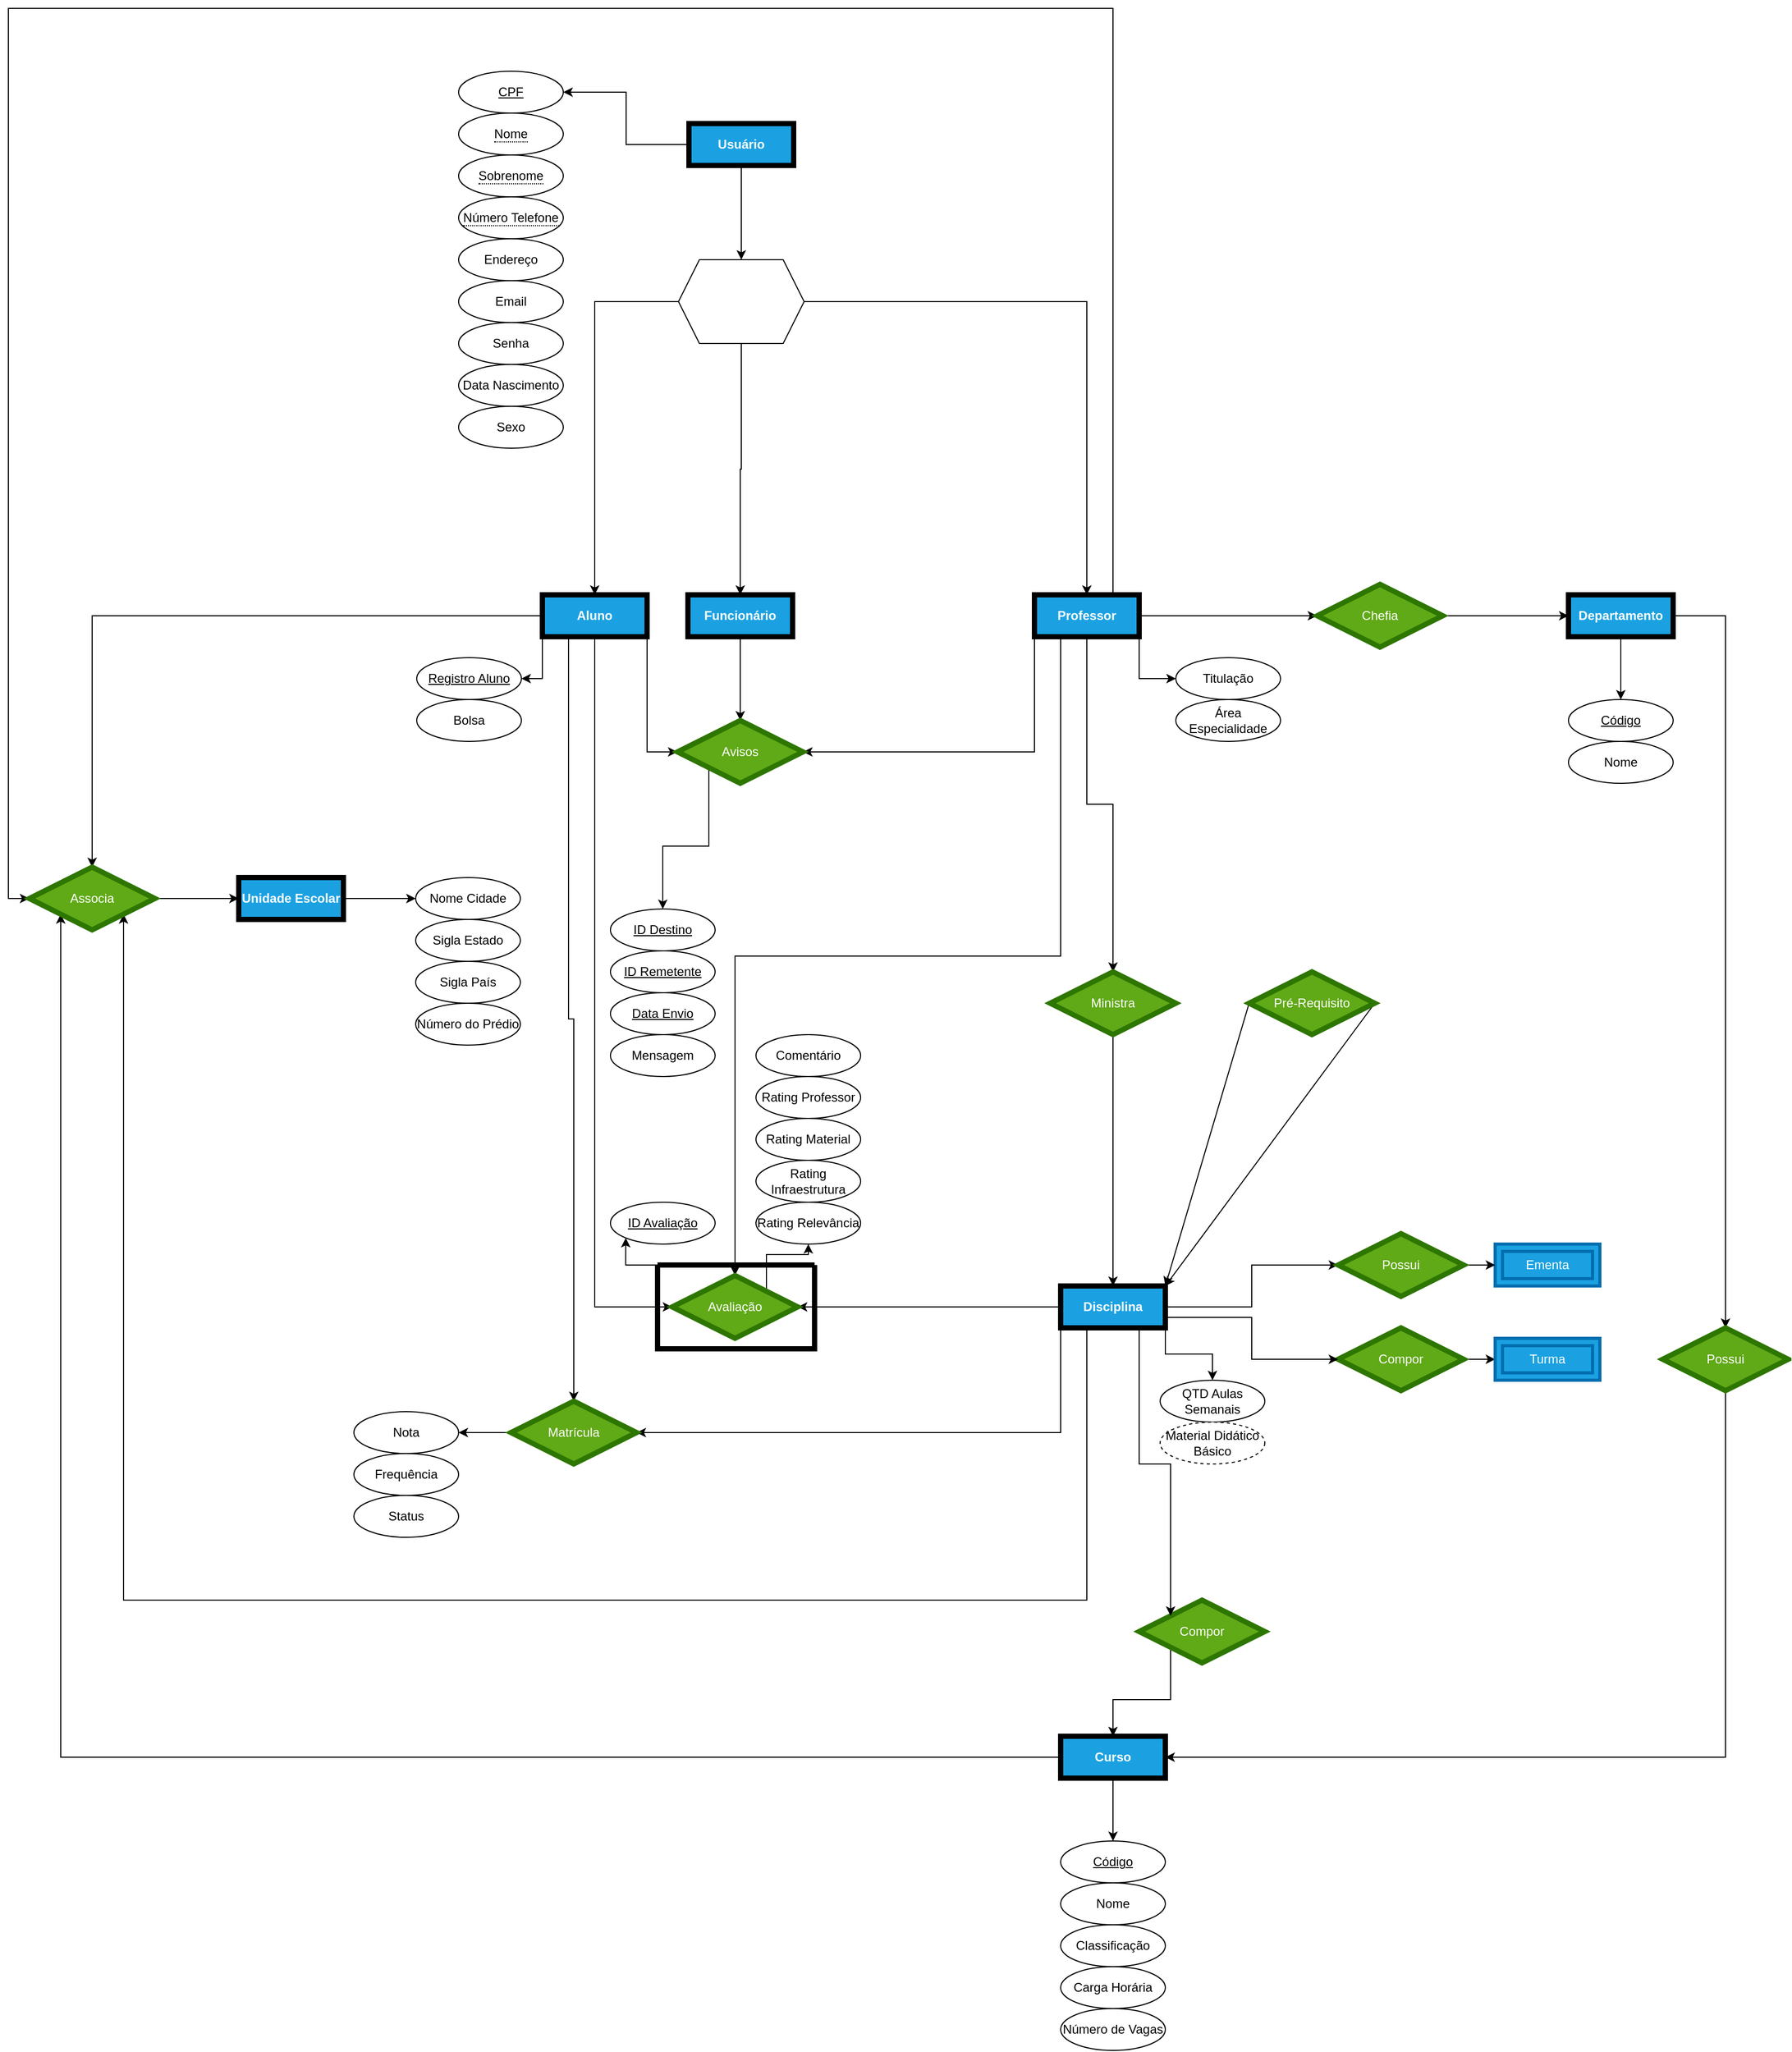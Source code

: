 <mxfile version="27.1.4">
  <diagram name="Page-1" id="xl2yND0-FTTvJk6ga8id">
    <mxGraphModel grid="1" page="1" gridSize="10" guides="1" tooltips="1" connect="1" arrows="1" fold="1" pageScale="1" pageWidth="850" pageHeight="1100" math="0" shadow="0">
      <root>
        <mxCell id="0" />
        <mxCell id="1" parent="0" />
        <mxCell id="1sCQcPRuHCUJQ01VkUmD-18" style="edgeStyle=orthogonalEdgeStyle;rounded=0;orthogonalLoop=1;jettySize=auto;html=1;exitX=0.5;exitY=1;exitDx=0;exitDy=0;entryX=0.5;entryY=0;entryDx=0;entryDy=0;" edge="1" parent="1" source="huLHMLjECL3ZLrGT6dhq-1" target="1sCQcPRuHCUJQ01VkUmD-17">
          <mxGeometry relative="1" as="geometry">
            <mxPoint x="480" y="150" as="sourcePoint" />
          </mxGeometry>
        </mxCell>
        <mxCell id="1sCQcPRuHCUJQ01VkUmD-19" style="edgeStyle=orthogonalEdgeStyle;rounded=0;orthogonalLoop=1;jettySize=auto;html=1;exitX=0;exitY=0.5;exitDx=0;exitDy=0;entryX=0.5;entryY=0;entryDx=0;entryDy=0;" edge="1" parent="1" source="1sCQcPRuHCUJQ01VkUmD-17" target="huLHMLjECL3ZLrGT6dhq-15">
          <mxGeometry relative="1" as="geometry">
            <mxPoint x="310" y="370" as="targetPoint" />
          </mxGeometry>
        </mxCell>
        <mxCell id="1sCQcPRuHCUJQ01VkUmD-21" style="edgeStyle=orthogonalEdgeStyle;rounded=0;orthogonalLoop=1;jettySize=auto;html=1;exitX=0.5;exitY=1;exitDx=0;exitDy=0;entryX=0.5;entryY=0;entryDx=0;entryDy=0;" edge="1" parent="1" source="1sCQcPRuHCUJQ01VkUmD-17" target="huLHMLjECL3ZLrGT6dhq-16">
          <mxGeometry relative="1" as="geometry">
            <mxPoint x="480" y="340" as="targetPoint" />
          </mxGeometry>
        </mxCell>
        <mxCell id="1sCQcPRuHCUJQ01VkUmD-69" style="edgeStyle=orthogonalEdgeStyle;rounded=0;orthogonalLoop=1;jettySize=auto;html=1;exitX=1;exitY=0.5;exitDx=0;exitDy=0;entryX=0.5;entryY=0;entryDx=0;entryDy=0;" edge="1" parent="1" source="1sCQcPRuHCUJQ01VkUmD-17" target="huLHMLjECL3ZLrGT6dhq-17">
          <mxGeometry relative="1" as="geometry">
            <mxPoint x="650" y="340" as="targetPoint" />
          </mxGeometry>
        </mxCell>
        <mxCell id="1sCQcPRuHCUJQ01VkUmD-17" value="" style="shape=hexagon;perimeter=hexagonPerimeter2;whiteSpace=wrap;html=1;fixedSize=1;" vertex="1" parent="1">
          <mxGeometry x="420" y="190" width="120" height="80" as="geometry" />
        </mxCell>
        <mxCell id="1sCQcPRuHCUJQ01VkUmD-66" style="edgeStyle=orthogonalEdgeStyle;rounded=0;orthogonalLoop=1;jettySize=auto;html=1;exitX=1;exitY=0.5;exitDx=0;exitDy=0;entryX=0.5;entryY=0;entryDx=0;entryDy=0;" edge="1" parent="1" source="huLHMLjECL3ZLrGT6dhq-26" target="huLHMLjECL3ZLrGT6dhq-24">
          <mxGeometry relative="1" as="geometry">
            <mxPoint x="1400" y="550" as="sourcePoint" />
            <mxPoint x="1420" y="1100" as="targetPoint" />
          </mxGeometry>
        </mxCell>
        <mxCell id="1sCQcPRuHCUJQ01VkUmD-33" style="edgeStyle=orthogonalEdgeStyle;rounded=0;orthogonalLoop=1;jettySize=auto;html=1;exitX=1;exitY=0.5;exitDx=0;exitDy=0;entryX=0;entryY=0.5;entryDx=0;entryDy=0;" edge="1" parent="1" source="huLHMLjECL3ZLrGT6dhq-25" target="huLHMLjECL3ZLrGT6dhq-26">
          <mxGeometry relative="1" as="geometry">
            <mxPoint x="1140.0" y="580.0" as="sourcePoint" />
            <mxPoint x="1240" y="550" as="targetPoint" />
          </mxGeometry>
        </mxCell>
        <mxCell id="1sCQcPRuHCUJQ01VkUmD-32" style="edgeStyle=orthogonalEdgeStyle;rounded=0;orthogonalLoop=1;jettySize=auto;html=1;exitX=1;exitY=0.5;exitDx=0;exitDy=0;entryX=0;entryY=0.5;entryDx=0;entryDy=0;" edge="1" parent="1" source="huLHMLjECL3ZLrGT6dhq-17" target="huLHMLjECL3ZLrGT6dhq-25">
          <mxGeometry relative="1" as="geometry">
            <mxPoint x="920" y="570" as="sourcePoint" />
            <mxPoint x="1020" y="580.0" as="targetPoint" />
          </mxGeometry>
        </mxCell>
        <mxCell id="1sCQcPRuHCUJQ01VkUmD-41" style="edgeStyle=orthogonalEdgeStyle;rounded=0;orthogonalLoop=1;jettySize=auto;html=1;exitX=1;exitY=0.5;exitDx=0;exitDy=0;entryX=0;entryY=0.5;entryDx=0;entryDy=0;" edge="1" parent="1" source="huLHMLjECL3ZLrGT6dhq-32" target="huLHMLjECL3ZLrGT6dhq-20">
          <mxGeometry relative="1" as="geometry">
            <mxPoint x="915" y="1170.0" as="sourcePoint" />
            <mxPoint x="965.0" y="1190.0" as="targetPoint" />
          </mxGeometry>
        </mxCell>
        <mxCell id="1sCQcPRuHCUJQ01VkUmD-38" value="Ementa" style="shape=ext;margin=3;double=1;whiteSpace=wrap;html=1;align=center;strokeWidth=3;fillColor=#1ba1e2;fontColor=#ffffff;strokeColor=light-dark(#006EAF,#000000);" vertex="1" parent="1">
          <mxGeometry x="1200" y="1130" width="100" height="40" as="geometry" />
        </mxCell>
        <mxCell id="1sCQcPRuHCUJQ01VkUmD-40" style="edgeStyle=orthogonalEdgeStyle;rounded=0;orthogonalLoop=1;jettySize=auto;html=1;exitX=1;exitY=0.5;exitDx=0;exitDy=0;entryX=0;entryY=0.5;entryDx=0;entryDy=0;" edge="1" parent="1" source="huLHMLjECL3ZLrGT6dhq-20" target="1sCQcPRuHCUJQ01VkUmD-38">
          <mxGeometry relative="1" as="geometry">
            <mxPoint x="1170" y="1150" as="sourcePoint" />
          </mxGeometry>
        </mxCell>
        <mxCell id="1sCQcPRuHCUJQ01VkUmD-44" style="edgeStyle=orthogonalEdgeStyle;rounded=0;orthogonalLoop=1;jettySize=auto;html=1;exitX=1;exitY=0.5;exitDx=0;exitDy=0;entryX=0;entryY=0.5;entryDx=0;entryDy=0;" edge="1" parent="1" source="huLHMLjECL3ZLrGT6dhq-23" target="huLHMLjECL3ZLrGT6dhq-28">
          <mxGeometry relative="1" as="geometry">
            <mxPoint x="1170" y="1240" as="sourcePoint" />
            <mxPoint x="1200" y="1240" as="targetPoint" />
          </mxGeometry>
        </mxCell>
        <mxCell id="1sCQcPRuHCUJQ01VkUmD-48" style="edgeStyle=orthogonalEdgeStyle;rounded=0;orthogonalLoop=1;jettySize=auto;html=1;exitX=0;exitY=1;exitDx=0;exitDy=0;entryX=0.5;entryY=0;entryDx=0;entryDy=0;" edge="1" parent="1" source="huLHMLjECL3ZLrGT6dhq-31" target="huLHMLjECL3ZLrGT6dhq-30">
          <mxGeometry relative="1" as="geometry">
            <mxPoint x="835.0" y="1410.0" as="sourcePoint" />
            <mxPoint x="835" y="1500" as="targetPoint" />
          </mxGeometry>
        </mxCell>
        <mxCell id="1sCQcPRuHCUJQ01VkUmD-51" style="edgeStyle=orthogonalEdgeStyle;rounded=0;orthogonalLoop=1;jettySize=auto;html=1;exitX=0.5;exitY=1;exitDx=0;exitDy=0;entryX=0.5;entryY=0;entryDx=0;entryDy=0;" edge="1" parent="1" target="huLHMLjECL3ZLrGT6dhq-32" source="huLHMLjECL3ZLrGT6dhq-18">
          <mxGeometry relative="1" as="geometry">
            <mxPoint x="835" y="930" as="sourcePoint" />
            <mxPoint x="835" y="1030.0" as="targetPoint" />
          </mxGeometry>
        </mxCell>
        <mxCell id="1sCQcPRuHCUJQ01VkUmD-50" style="edgeStyle=orthogonalEdgeStyle;rounded=0;orthogonalLoop=1;jettySize=auto;html=1;exitX=0.5;exitY=1;exitDx=0;exitDy=0;entryX=0.5;entryY=0;entryDx=0;entryDy=0;" edge="1" parent="1" source="huLHMLjECL3ZLrGT6dhq-17" target="huLHMLjECL3ZLrGT6dhq-18">
          <mxGeometry relative="1" as="geometry">
            <mxPoint x="840" y="790" as="targetPoint" />
            <mxPoint x="840.0" y="560" as="sourcePoint" />
          </mxGeometry>
        </mxCell>
        <mxCell id="1sCQcPRuHCUJQ01VkUmD-53" style="rounded=0;orthogonalLoop=1;jettySize=auto;html=1;exitX=0;exitY=0.5;exitDx=0;exitDy=0;entryX=1;entryY=0;entryDx=0;entryDy=0;" edge="1" parent="1" source="huLHMLjECL3ZLrGT6dhq-19" target="huLHMLjECL3ZLrGT6dhq-32">
          <mxGeometry relative="1" as="geometry">
            <mxPoint x="965.0" y="900" as="sourcePoint" />
            <mxPoint x="915" y="1030.0" as="targetPoint" />
          </mxGeometry>
        </mxCell>
        <mxCell id="1sCQcPRuHCUJQ01VkUmD-54" style="rounded=0;orthogonalLoop=1;jettySize=auto;html=1;exitX=1;exitY=0.5;exitDx=0;exitDy=0;entryX=1;entryY=0;entryDx=0;entryDy=0;" edge="1" parent="1" source="huLHMLjECL3ZLrGT6dhq-19" target="huLHMLjECL3ZLrGT6dhq-32">
          <mxGeometry relative="1" as="geometry">
            <mxPoint x="1085" y="900" as="sourcePoint" />
            <mxPoint x="915" y="1030.0" as="targetPoint" />
          </mxGeometry>
        </mxCell>
        <mxCell id="1sCQcPRuHCUJQ01VkUmD-67" style="edgeStyle=orthogonalEdgeStyle;rounded=0;orthogonalLoop=1;jettySize=auto;html=1;exitX=0.5;exitY=1;exitDx=0;exitDy=0;entryX=1;entryY=0.5;entryDx=0;entryDy=0;" edge="1" parent="1" source="huLHMLjECL3ZLrGT6dhq-24" target="huLHMLjECL3ZLrGT6dhq-30">
          <mxGeometry relative="1" as="geometry">
            <mxPoint x="1415.0" y="1350" as="sourcePoint" />
            <mxPoint x="915" y="1530" as="targetPoint" />
          </mxGeometry>
        </mxCell>
        <mxCell id="huLHMLjECL3ZLrGT6dhq-56" style="edgeStyle=orthogonalEdgeStyle;rounded=0;orthogonalLoop=1;jettySize=auto;html=1;exitX=0;exitY=0.5;exitDx=0;exitDy=0;entryX=1;entryY=0.5;entryDx=0;entryDy=0;" edge="1" parent="1" source="huLHMLjECL3ZLrGT6dhq-1" target="huLHMLjECL3ZLrGT6dhq-39">
          <mxGeometry relative="1" as="geometry" />
        </mxCell>
        <mxCell id="huLHMLjECL3ZLrGT6dhq-1" value="Usuário" style="whiteSpace=wrap;html=1;align=center;fillColor=#1ba1e2;fontColor=#ffffff;strokeColor=light-dark(#000000,#000000);fontStyle=1;gradientColor=none;strokeWidth=5;" vertex="1" parent="1">
          <mxGeometry x="430" y="60" width="100" height="40" as="geometry" />
        </mxCell>
        <mxCell id="huLHMLjECL3ZLrGT6dhq-8" style="edgeStyle=orthogonalEdgeStyle;rounded=0;orthogonalLoop=1;jettySize=auto;html=1;exitX=1;exitY=1;exitDx=0;exitDy=0;entryX=0;entryY=0.5;entryDx=0;entryDy=0;" edge="1" parent="1" source="huLHMLjECL3ZLrGT6dhq-15" target="huLHMLjECL3ZLrGT6dhq-7">
          <mxGeometry relative="1" as="geometry">
            <mxPoint x="359" y="560" as="sourcePoint" />
          </mxGeometry>
        </mxCell>
        <mxCell id="huLHMLjECL3ZLrGT6dhq-10" style="edgeStyle=orthogonalEdgeStyle;rounded=0;orthogonalLoop=1;jettySize=auto;html=1;exitX=0.5;exitY=1;exitDx=0;exitDy=0;entryX=0.5;entryY=0;entryDx=0;entryDy=0;" edge="1" parent="1" source="huLHMLjECL3ZLrGT6dhq-16" target="huLHMLjECL3ZLrGT6dhq-7">
          <mxGeometry relative="1" as="geometry">
            <mxPoint x="479" y="560" as="sourcePoint" />
          </mxGeometry>
        </mxCell>
        <mxCell id="huLHMLjECL3ZLrGT6dhq-9" style="edgeStyle=orthogonalEdgeStyle;rounded=0;orthogonalLoop=1;jettySize=auto;html=1;exitX=0;exitY=1;exitDx=0;exitDy=0;entryX=1;entryY=0.5;entryDx=0;entryDy=0;" edge="1" parent="1" source="huLHMLjECL3ZLrGT6dhq-17" target="huLHMLjECL3ZLrGT6dhq-7">
          <mxGeometry relative="1" as="geometry">
            <mxPoint x="599.0" y="560" as="sourcePoint" />
          </mxGeometry>
        </mxCell>
        <mxCell id="huLHMLjECL3ZLrGT6dhq-82" style="edgeStyle=orthogonalEdgeStyle;rounded=0;orthogonalLoop=1;jettySize=auto;html=1;exitX=0;exitY=1;exitDx=0;exitDy=0;entryX=0.5;entryY=0;entryDx=0;entryDy=0;" edge="1" parent="1" source="huLHMLjECL3ZLrGT6dhq-7" target="huLHMLjECL3ZLrGT6dhq-79">
          <mxGeometry relative="1" as="geometry" />
        </mxCell>
        <mxCell id="huLHMLjECL3ZLrGT6dhq-7" value="Avisos" style="shape=rhombus;perimeter=rhombusPerimeter;whiteSpace=wrap;html=1;align=center;fillColor=#60a917;fontColor=#ffffff;strokeColor=light-dark(#2D7600,#000000);strokeWidth=5;" vertex="1" parent="1">
          <mxGeometry x="419" y="630" width="120" height="60" as="geometry" />
        </mxCell>
        <mxCell id="huLHMLjECL3ZLrGT6dhq-72" style="edgeStyle=orthogonalEdgeStyle;rounded=0;orthogonalLoop=1;jettySize=auto;html=1;exitX=1;exitY=0.5;exitDx=0;exitDy=0;entryX=0;entryY=0.5;entryDx=0;entryDy=0;" edge="1" parent="1" source="huLHMLjECL3ZLrGT6dhq-14" target="huLHMLjECL3ZLrGT6dhq-68">
          <mxGeometry relative="1" as="geometry" />
        </mxCell>
        <mxCell id="huLHMLjECL3ZLrGT6dhq-14" value="Unidade Escolar" style="whiteSpace=wrap;html=1;align=center;fillColor=#1ba1e2;fontColor=#ffffff;strokeColor=light-dark(#000000,#000000);fontStyle=1;gradientColor=none;strokeWidth=5;" vertex="1" parent="1">
          <mxGeometry y="780" width="100" height="40" as="geometry" />
        </mxCell>
        <mxCell id="huLHMLjECL3ZLrGT6dhq-36" style="edgeStyle=orthogonalEdgeStyle;rounded=0;orthogonalLoop=1;jettySize=auto;html=1;exitX=0.5;exitY=1;exitDx=0;exitDy=0;entryX=0;entryY=0.5;entryDx=0;entryDy=0;" edge="1" parent="1" source="huLHMLjECL3ZLrGT6dhq-15" target="huLHMLjECL3ZLrGT6dhq-33">
          <mxGeometry relative="1" as="geometry" />
        </mxCell>
        <mxCell id="huLHMLjECL3ZLrGT6dhq-58" style="edgeStyle=orthogonalEdgeStyle;rounded=0;orthogonalLoop=1;jettySize=auto;html=1;exitX=0;exitY=1;exitDx=0;exitDy=0;entryX=1;entryY=0.5;entryDx=0;entryDy=0;" edge="1" parent="1" source="huLHMLjECL3ZLrGT6dhq-15" target="huLHMLjECL3ZLrGT6dhq-50">
          <mxGeometry relative="1" as="geometry" />
        </mxCell>
        <mxCell id="huLHMLjECL3ZLrGT6dhq-114" style="edgeStyle=orthogonalEdgeStyle;rounded=0;orthogonalLoop=1;jettySize=auto;html=1;exitX=0.25;exitY=1;exitDx=0;exitDy=0;entryX=0.5;entryY=0;entryDx=0;entryDy=0;" edge="1" parent="1" source="huLHMLjECL3ZLrGT6dhq-15" target="huLHMLjECL3ZLrGT6dhq-112">
          <mxGeometry relative="1" as="geometry" />
        </mxCell>
        <mxCell id="huLHMLjECL3ZLrGT6dhq-123" style="edgeStyle=orthogonalEdgeStyle;rounded=0;orthogonalLoop=1;jettySize=auto;html=1;exitX=0;exitY=0.5;exitDx=0;exitDy=0;" edge="1" parent="1" source="huLHMLjECL3ZLrGT6dhq-15" target="huLHMLjECL3ZLrGT6dhq-121">
          <mxGeometry relative="1" as="geometry" />
        </mxCell>
        <mxCell id="huLHMLjECL3ZLrGT6dhq-15" value="Aluno" style="whiteSpace=wrap;html=1;align=center;fillColor=#1ba1e2;fontColor=#ffffff;strokeColor=light-dark(#000000,#000000);fontStyle=1;gradientColor=none;strokeWidth=5;" vertex="1" parent="1">
          <mxGeometry x="290" y="510" width="100" height="40" as="geometry" />
        </mxCell>
        <mxCell id="huLHMLjECL3ZLrGT6dhq-16" value="Funcionário" style="whiteSpace=wrap;html=1;align=center;fillColor=#1ba1e2;fontColor=#ffffff;strokeColor=light-dark(#000000,#000000);fontStyle=1;gradientColor=none;strokeWidth=5;" vertex="1" parent="1">
          <mxGeometry x="429" y="510" width="100" height="40" as="geometry" />
        </mxCell>
        <mxCell id="huLHMLjECL3ZLrGT6dhq-35" style="edgeStyle=orthogonalEdgeStyle;rounded=0;orthogonalLoop=1;jettySize=auto;html=1;exitX=0.25;exitY=1;exitDx=0;exitDy=0;entryX=0.5;entryY=0;entryDx=0;entryDy=0;" edge="1" parent="1" source="huLHMLjECL3ZLrGT6dhq-17" target="huLHMLjECL3ZLrGT6dhq-33">
          <mxGeometry relative="1" as="geometry" />
        </mxCell>
        <mxCell id="huLHMLjECL3ZLrGT6dhq-57" style="edgeStyle=orthogonalEdgeStyle;rounded=0;orthogonalLoop=1;jettySize=auto;html=1;exitX=1;exitY=1;exitDx=0;exitDy=0;entryX=0;entryY=0.5;entryDx=0;entryDy=0;" edge="1" parent="1" source="huLHMLjECL3ZLrGT6dhq-17" target="huLHMLjECL3ZLrGT6dhq-52">
          <mxGeometry relative="1" as="geometry">
            <mxPoint x="890.0" y="590" as="targetPoint" />
          </mxGeometry>
        </mxCell>
        <mxCell id="huLHMLjECL3ZLrGT6dhq-124" style="edgeStyle=orthogonalEdgeStyle;rounded=0;orthogonalLoop=1;jettySize=auto;html=1;exitX=0.75;exitY=0;exitDx=0;exitDy=0;entryX=0;entryY=0.5;entryDx=0;entryDy=0;" edge="1" parent="1" source="huLHMLjECL3ZLrGT6dhq-17" target="huLHMLjECL3ZLrGT6dhq-121">
          <mxGeometry relative="1" as="geometry">
            <Array as="points">
              <mxPoint x="835" y="-50" />
              <mxPoint x="-220" y="-50" />
              <mxPoint x="-220" y="800" />
            </Array>
          </mxGeometry>
        </mxCell>
        <mxCell id="huLHMLjECL3ZLrGT6dhq-17" value="Professor" style="whiteSpace=wrap;html=1;align=center;fillColor=#1ba1e2;fontColor=#ffffff;strokeColor=light-dark(#000000,#000000);fontStyle=1;gradientColor=none;strokeWidth=5;" vertex="1" parent="1">
          <mxGeometry x="760" y="510" width="100" height="40" as="geometry" />
        </mxCell>
        <mxCell id="huLHMLjECL3ZLrGT6dhq-18" value="Ministra" style="shape=rhombus;perimeter=rhombusPerimeter;whiteSpace=wrap;html=1;align=center;fillColor=#60a917;fontColor=#ffffff;strokeColor=light-dark(#2D7600,#000000);strokeWidth=5;" vertex="1" parent="1">
          <mxGeometry x="775" y="870" width="120" height="60" as="geometry" />
        </mxCell>
        <mxCell id="huLHMLjECL3ZLrGT6dhq-19" value="Pré-Requisito" style="shape=rhombus;perimeter=rhombusPerimeter;whiteSpace=wrap;html=1;align=center;fillColor=#60a917;fontColor=#ffffff;strokeColor=light-dark(#2D7600,#000000);strokeWidth=5;" vertex="1" parent="1">
          <mxGeometry x="965" y="870" width="120" height="60" as="geometry" />
        </mxCell>
        <mxCell id="huLHMLjECL3ZLrGT6dhq-20" value="Possui" style="shape=rhombus;perimeter=rhombusPerimeter;whiteSpace=wrap;html=1;align=center;fillColor=#60a917;fontColor=#ffffff;strokeColor=light-dark(#2D7600,#000000);strokeWidth=5;" vertex="1" parent="1">
          <mxGeometry x="1050" y="1120" width="120" height="60" as="geometry" />
        </mxCell>
        <mxCell id="huLHMLjECL3ZLrGT6dhq-23" value="Compor" style="shape=rhombus;perimeter=rhombusPerimeter;whiteSpace=wrap;html=1;align=center;fillColor=#60a917;fontColor=#ffffff;strokeColor=light-dark(#2D7600,#000000);strokeWidth=5;" vertex="1" parent="1">
          <mxGeometry x="1050" y="1210" width="120" height="60" as="geometry" />
        </mxCell>
        <mxCell id="huLHMLjECL3ZLrGT6dhq-24" value="Possui" style="shape=rhombus;perimeter=rhombusPerimeter;whiteSpace=wrap;html=1;align=center;fillColor=#60a917;fontColor=#ffffff;strokeColor=light-dark(#2D7600,#000000);strokeWidth=5;" vertex="1" parent="1">
          <mxGeometry x="1360" y="1210" width="120" height="60" as="geometry" />
        </mxCell>
        <mxCell id="huLHMLjECL3ZLrGT6dhq-25" value="Chefia" style="shape=rhombus;perimeter=rhombusPerimeter;whiteSpace=wrap;html=1;align=center;fillColor=#60a917;fontColor=#ffffff;strokeColor=light-dark(#2D7600,#000000);strokeWidth=5;" vertex="1" parent="1">
          <mxGeometry x="1030" y="500" width="120" height="60" as="geometry" />
        </mxCell>
        <mxCell id="huLHMLjECL3ZLrGT6dhq-77" style="edgeStyle=orthogonalEdgeStyle;rounded=0;orthogonalLoop=1;jettySize=auto;html=1;exitX=0.5;exitY=1;exitDx=0;exitDy=0;entryX=0.5;entryY=0;entryDx=0;entryDy=0;" edge="1" parent="1" source="huLHMLjECL3ZLrGT6dhq-26" target="huLHMLjECL3ZLrGT6dhq-76">
          <mxGeometry relative="1" as="geometry" />
        </mxCell>
        <mxCell id="huLHMLjECL3ZLrGT6dhq-26" value="Departamento" style="whiteSpace=wrap;html=1;align=center;fillColor=#1ba1e2;fontColor=#ffffff;strokeColor=light-dark(#000000,#000000);fontStyle=1;gradientColor=none;strokeWidth=5;" vertex="1" parent="1">
          <mxGeometry x="1270" y="510" width="100" height="40" as="geometry" />
        </mxCell>
        <mxCell id="huLHMLjECL3ZLrGT6dhq-28" value="Turma" style="shape=ext;margin=3;double=1;whiteSpace=wrap;html=1;align=center;strokeWidth=3;fillColor=#1ba1e2;fontColor=#ffffff;strokeColor=light-dark(#006EAF,#000000);" vertex="1" parent="1">
          <mxGeometry x="1200" y="1220" width="100" height="40" as="geometry" />
        </mxCell>
        <mxCell id="huLHMLjECL3ZLrGT6dhq-88" style="edgeStyle=orthogonalEdgeStyle;rounded=0;orthogonalLoop=1;jettySize=auto;html=1;exitX=0.5;exitY=1;exitDx=0;exitDy=0;entryX=0.5;entryY=0;entryDx=0;entryDy=0;" edge="1" parent="1" source="huLHMLjECL3ZLrGT6dhq-30" target="huLHMLjECL3ZLrGT6dhq-83">
          <mxGeometry relative="1" as="geometry" />
        </mxCell>
        <mxCell id="huLHMLjECL3ZLrGT6dhq-125" style="edgeStyle=orthogonalEdgeStyle;rounded=0;orthogonalLoop=1;jettySize=auto;html=1;exitX=0;exitY=0.5;exitDx=0;exitDy=0;entryX=0;entryY=1;entryDx=0;entryDy=0;" edge="1" parent="1" source="huLHMLjECL3ZLrGT6dhq-30" target="huLHMLjECL3ZLrGT6dhq-121">
          <mxGeometry relative="1" as="geometry">
            <mxPoint x="-90" y="1520" as="targetPoint" />
          </mxGeometry>
        </mxCell>
        <mxCell id="huLHMLjECL3ZLrGT6dhq-30" value="Curso" style="whiteSpace=wrap;html=1;align=center;fillColor=#1ba1e2;fontColor=#ffffff;strokeColor=light-dark(#000000,#000000);fontStyle=1;gradientColor=none;strokeWidth=5;" vertex="1" parent="1">
          <mxGeometry x="785" y="1600" width="100" height="40" as="geometry" />
        </mxCell>
        <mxCell id="huLHMLjECL3ZLrGT6dhq-31" value="Compor" style="shape=rhombus;perimeter=rhombusPerimeter;whiteSpace=wrap;html=1;align=center;fillColor=#60a917;fontColor=#ffffff;strokeColor=light-dark(#2D7600,#000000);strokeWidth=5;" vertex="1" parent="1">
          <mxGeometry x="860" y="1470" width="120" height="60" as="geometry" />
        </mxCell>
        <mxCell id="huLHMLjECL3ZLrGT6dhq-34" style="edgeStyle=orthogonalEdgeStyle;rounded=0;orthogonalLoop=1;jettySize=auto;html=1;exitX=0;exitY=0.5;exitDx=0;exitDy=0;entryX=1;entryY=0.5;entryDx=0;entryDy=0;" edge="1" parent="1" source="huLHMLjECL3ZLrGT6dhq-32" target="huLHMLjECL3ZLrGT6dhq-33">
          <mxGeometry relative="1" as="geometry" />
        </mxCell>
        <mxCell id="huLHMLjECL3ZLrGT6dhq-91" style="edgeStyle=orthogonalEdgeStyle;rounded=0;orthogonalLoop=1;jettySize=auto;html=1;exitX=1;exitY=0.75;exitDx=0;exitDy=0;entryX=0;entryY=0.5;entryDx=0;entryDy=0;" edge="1" parent="1" source="huLHMLjECL3ZLrGT6dhq-32" target="huLHMLjECL3ZLrGT6dhq-23">
          <mxGeometry relative="1" as="geometry" />
        </mxCell>
        <mxCell id="huLHMLjECL3ZLrGT6dhq-94" style="edgeStyle=orthogonalEdgeStyle;rounded=0;orthogonalLoop=1;jettySize=auto;html=1;exitX=1;exitY=1;exitDx=0;exitDy=0;entryX=0.5;entryY=0;entryDx=0;entryDy=0;" edge="1" parent="1" source="huLHMLjECL3ZLrGT6dhq-32" target="huLHMLjECL3ZLrGT6dhq-92">
          <mxGeometry relative="1" as="geometry" />
        </mxCell>
        <mxCell id="huLHMLjECL3ZLrGT6dhq-113" style="edgeStyle=orthogonalEdgeStyle;rounded=0;orthogonalLoop=1;jettySize=auto;html=1;exitX=0;exitY=1;exitDx=0;exitDy=0;entryX=1;entryY=0.5;entryDx=0;entryDy=0;" edge="1" parent="1" source="huLHMLjECL3ZLrGT6dhq-32" target="huLHMLjECL3ZLrGT6dhq-112">
          <mxGeometry relative="1" as="geometry" />
        </mxCell>
        <mxCell id="huLHMLjECL3ZLrGT6dhq-120" style="edgeStyle=orthogonalEdgeStyle;rounded=0;orthogonalLoop=1;jettySize=auto;html=1;exitX=0.25;exitY=1;exitDx=0;exitDy=0;entryX=1;entryY=1;entryDx=0;entryDy=0;" edge="1" parent="1" source="huLHMLjECL3ZLrGT6dhq-32" target="huLHMLjECL3ZLrGT6dhq-121">
          <mxGeometry relative="1" as="geometry">
            <mxPoint x="530" y="1490" as="targetPoint" />
            <Array as="points">
              <mxPoint x="810" y="1470" />
              <mxPoint x="-110" y="1470" />
            </Array>
          </mxGeometry>
        </mxCell>
        <mxCell id="huLHMLjECL3ZLrGT6dhq-127" style="edgeStyle=orthogonalEdgeStyle;rounded=0;orthogonalLoop=1;jettySize=auto;html=1;exitX=0.75;exitY=1;exitDx=0;exitDy=0;entryX=0;entryY=0;entryDx=0;entryDy=0;" edge="1" parent="1" source="huLHMLjECL3ZLrGT6dhq-32" target="huLHMLjECL3ZLrGT6dhq-31">
          <mxGeometry relative="1" as="geometry" />
        </mxCell>
        <mxCell id="huLHMLjECL3ZLrGT6dhq-32" value="Disciplina" style="whiteSpace=wrap;html=1;align=center;fillColor=#1ba1e2;fontColor=#ffffff;strokeColor=light-dark(#000000,#000000);fontStyle=1;gradientColor=none;strokeWidth=5;" vertex="1" parent="1">
          <mxGeometry x="785" y="1170" width="100" height="40" as="geometry" />
        </mxCell>
        <mxCell id="huLHMLjECL3ZLrGT6dhq-111" style="edgeStyle=orthogonalEdgeStyle;rounded=0;orthogonalLoop=1;jettySize=auto;html=1;exitX=1;exitY=0;exitDx=0;exitDy=0;entryX=0.5;entryY=1;entryDx=0;entryDy=0;" edge="1" parent="1" source="huLHMLjECL3ZLrGT6dhq-33" target="huLHMLjECL3ZLrGT6dhq-106">
          <mxGeometry relative="1" as="geometry" />
        </mxCell>
        <mxCell id="huLHMLjECL3ZLrGT6dhq-33" value="Avaliação" style="shape=rhombus;perimeter=rhombusPerimeter;whiteSpace=wrap;html=1;align=center;fillColor=#60a917;fontColor=#ffffff;strokeColor=light-dark(#2D7600,#000000);strokeWidth=5;" vertex="1" parent="1">
          <mxGeometry x="414" y="1160" width="120" height="60" as="geometry" />
        </mxCell>
        <mxCell id="huLHMLjECL3ZLrGT6dhq-108" style="edgeStyle=orthogonalEdgeStyle;rounded=0;orthogonalLoop=1;jettySize=auto;html=1;exitX=0;exitY=0;exitDx=0;exitDy=0;entryX=0;entryY=1;entryDx=0;entryDy=0;" edge="1" parent="1" source="huLHMLjECL3ZLrGT6dhq-37" target="huLHMLjECL3ZLrGT6dhq-65">
          <mxGeometry relative="1" as="geometry" />
        </mxCell>
        <mxCell id="huLHMLjECL3ZLrGT6dhq-37" value="" style="swimlane;startSize=0;strokeColor=light-dark(#000000,#000000);strokeWidth=5;" vertex="1" parent="1">
          <mxGeometry x="400" y="1150" width="150" height="80" as="geometry" />
        </mxCell>
        <mxCell id="huLHMLjECL3ZLrGT6dhq-39" value="CPF" style="ellipse;whiteSpace=wrap;html=1;align=center;fontStyle=4;" vertex="1" parent="1">
          <mxGeometry x="210" y="10" width="100" height="40" as="geometry" />
        </mxCell>
        <mxCell id="huLHMLjECL3ZLrGT6dhq-40" value="&lt;span style=&quot;border-bottom: 1px dotted&quot;&gt;Nome&lt;/span&gt;" style="ellipse;whiteSpace=wrap;html=1;align=center;" vertex="1" parent="1">
          <mxGeometry x="210" y="50" width="100" height="40" as="geometry" />
        </mxCell>
        <mxCell id="huLHMLjECL3ZLrGT6dhq-41" value="&lt;span style=&quot;border-bottom: 1px dotted&quot;&gt;Sobrenome&lt;/span&gt;" style="ellipse;whiteSpace=wrap;html=1;align=center;" vertex="1" parent="1">
          <mxGeometry x="210" y="90" width="100" height="40" as="geometry" />
        </mxCell>
        <mxCell id="huLHMLjECL3ZLrGT6dhq-42" value="&lt;span style=&quot;border-bottom: 1px dotted&quot;&gt;Número Telefone&lt;/span&gt;" style="ellipse;whiteSpace=wrap;html=1;align=center;" vertex="1" parent="1">
          <mxGeometry x="210" y="130" width="100" height="40" as="geometry" />
        </mxCell>
        <mxCell id="huLHMLjECL3ZLrGT6dhq-43" value="Endereço" style="ellipse;whiteSpace=wrap;html=1;align=center;" vertex="1" parent="1">
          <mxGeometry x="210" y="170" width="100" height="40" as="geometry" />
        </mxCell>
        <mxCell id="huLHMLjECL3ZLrGT6dhq-45" value="Email" style="ellipse;whiteSpace=wrap;html=1;align=center;" vertex="1" parent="1">
          <mxGeometry x="210" y="210" width="100" height="40" as="geometry" />
        </mxCell>
        <mxCell id="huLHMLjECL3ZLrGT6dhq-46" value="Senha" style="ellipse;whiteSpace=wrap;html=1;align=center;" vertex="1" parent="1">
          <mxGeometry x="210" y="250" width="100" height="40" as="geometry" />
        </mxCell>
        <mxCell id="huLHMLjECL3ZLrGT6dhq-48" value="Data Nascimento" style="ellipse;whiteSpace=wrap;html=1;align=center;" vertex="1" parent="1">
          <mxGeometry x="210" y="290" width="100" height="40" as="geometry" />
        </mxCell>
        <mxCell id="huLHMLjECL3ZLrGT6dhq-49" value="Sexo" style="ellipse;whiteSpace=wrap;html=1;align=center;" vertex="1" parent="1">
          <mxGeometry x="210" y="330" width="100" height="40" as="geometry" />
        </mxCell>
        <mxCell id="huLHMLjECL3ZLrGT6dhq-50" value="Registro Aluno" style="ellipse;whiteSpace=wrap;html=1;align=center;fontStyle=4;" vertex="1" parent="1">
          <mxGeometry x="170" y="570" width="100" height="40" as="geometry" />
        </mxCell>
        <mxCell id="huLHMLjECL3ZLrGT6dhq-52" value="Titulação" style="ellipse;whiteSpace=wrap;html=1;align=center;" vertex="1" parent="1">
          <mxGeometry x="895" y="570" width="100" height="40" as="geometry" />
        </mxCell>
        <mxCell id="huLHMLjECL3ZLrGT6dhq-55" value="Área Especialidade" style="ellipse;whiteSpace=wrap;html=1;align=center;" vertex="1" parent="1">
          <mxGeometry x="895" y="610" width="100" height="40" as="geometry" />
        </mxCell>
        <mxCell id="huLHMLjECL3ZLrGT6dhq-65" value="ID Avaliação" style="ellipse;whiteSpace=wrap;html=1;align=center;fontStyle=4;" vertex="1" parent="1">
          <mxGeometry x="355" y="1090" width="100" height="40" as="geometry" />
        </mxCell>
        <mxCell id="huLHMLjECL3ZLrGT6dhq-68" value="Nome Cidade" style="ellipse;whiteSpace=wrap;html=1;align=center;" vertex="1" parent="1">
          <mxGeometry x="169" y="780" width="100" height="40" as="geometry" />
        </mxCell>
        <mxCell id="huLHMLjECL3ZLrGT6dhq-69" value="Sigla Estado" style="ellipse;whiteSpace=wrap;html=1;align=center;" vertex="1" parent="1">
          <mxGeometry x="169" y="820" width="100" height="40" as="geometry" />
        </mxCell>
        <mxCell id="huLHMLjECL3ZLrGT6dhq-70" value="Sigla País" style="ellipse;whiteSpace=wrap;html=1;align=center;" vertex="1" parent="1">
          <mxGeometry x="169" y="860" width="100" height="40" as="geometry" />
        </mxCell>
        <mxCell id="huLHMLjECL3ZLrGT6dhq-71" value="Número do Prédio" style="ellipse;whiteSpace=wrap;html=1;align=center;" vertex="1" parent="1">
          <mxGeometry x="169" y="900" width="100" height="40" as="geometry" />
        </mxCell>
        <mxCell id="huLHMLjECL3ZLrGT6dhq-74" value="Nome" style="ellipse;whiteSpace=wrap;html=1;align=center;" vertex="1" parent="1">
          <mxGeometry x="1270" y="650" width="100" height="40" as="geometry" />
        </mxCell>
        <mxCell id="huLHMLjECL3ZLrGT6dhq-76" value="Código" style="ellipse;whiteSpace=wrap;html=1;align=center;fontStyle=4;" vertex="1" parent="1">
          <mxGeometry x="1270" y="610" width="100" height="40" as="geometry" />
        </mxCell>
        <mxCell id="huLHMLjECL3ZLrGT6dhq-78" value="Mensagem" style="ellipse;whiteSpace=wrap;html=1;align=center;" vertex="1" parent="1">
          <mxGeometry x="355" y="930" width="100" height="40" as="geometry" />
        </mxCell>
        <mxCell id="huLHMLjECL3ZLrGT6dhq-79" value="ID Destino" style="ellipse;whiteSpace=wrap;html=1;align=center;fontStyle=4;" vertex="1" parent="1">
          <mxGeometry x="355" y="810" width="100" height="40" as="geometry" />
        </mxCell>
        <mxCell id="huLHMLjECL3ZLrGT6dhq-80" value="ID Remetente" style="ellipse;whiteSpace=wrap;html=1;align=center;fontStyle=4;" vertex="1" parent="1">
          <mxGeometry x="355" y="850" width="100" height="40" as="geometry" />
        </mxCell>
        <mxCell id="huLHMLjECL3ZLrGT6dhq-81" value="Data Envio" style="ellipse;whiteSpace=wrap;html=1;align=center;fontStyle=4;" vertex="1" parent="1">
          <mxGeometry x="355" y="890" width="100" height="40" as="geometry" />
        </mxCell>
        <mxCell id="huLHMLjECL3ZLrGT6dhq-83" value="Código" style="ellipse;whiteSpace=wrap;html=1;align=center;fontStyle=4;" vertex="1" parent="1">
          <mxGeometry x="785" y="1700" width="100" height="40" as="geometry" />
        </mxCell>
        <mxCell id="huLHMLjECL3ZLrGT6dhq-84" value="Nome" style="ellipse;whiteSpace=wrap;html=1;align=center;" vertex="1" parent="1">
          <mxGeometry x="785" y="1740" width="100" height="40" as="geometry" />
        </mxCell>
        <mxCell id="huLHMLjECL3ZLrGT6dhq-85" value="Classificação" style="ellipse;whiteSpace=wrap;html=1;align=center;" vertex="1" parent="1">
          <mxGeometry x="785" y="1780" width="100" height="40" as="geometry" />
        </mxCell>
        <mxCell id="huLHMLjECL3ZLrGT6dhq-86" value="Carga Horária" style="ellipse;whiteSpace=wrap;html=1;align=center;" vertex="1" parent="1">
          <mxGeometry x="785" y="1820" width="100" height="40" as="geometry" />
        </mxCell>
        <mxCell id="huLHMLjECL3ZLrGT6dhq-87" value="Número de Vagas" style="ellipse;whiteSpace=wrap;html=1;align=center;" vertex="1" parent="1">
          <mxGeometry x="785" y="1860" width="100" height="40" as="geometry" />
        </mxCell>
        <mxCell id="huLHMLjECL3ZLrGT6dhq-92" value="QTD Aulas Semanais" style="ellipse;whiteSpace=wrap;html=1;align=center;" vertex="1" parent="1">
          <mxGeometry x="880" y="1260" width="100" height="40" as="geometry" />
        </mxCell>
        <mxCell id="huLHMLjECL3ZLrGT6dhq-93" value="Material Didático Básico" style="ellipse;whiteSpace=wrap;html=1;align=center;dashed=1;" vertex="1" parent="1">
          <mxGeometry x="880" y="1300" width="100" height="40" as="geometry" />
        </mxCell>
        <mxCell id="huLHMLjECL3ZLrGT6dhq-102" value="Comentário" style="ellipse;whiteSpace=wrap;html=1;align=center;" vertex="1" parent="1">
          <mxGeometry x="494" y="930" width="100" height="40" as="geometry" />
        </mxCell>
        <mxCell id="huLHMLjECL3ZLrGT6dhq-103" value="Rating Professor" style="ellipse;whiteSpace=wrap;html=1;align=center;" vertex="1" parent="1">
          <mxGeometry x="494" y="970" width="100" height="40" as="geometry" />
        </mxCell>
        <mxCell id="huLHMLjECL3ZLrGT6dhq-104" value="Rating Material" style="ellipse;whiteSpace=wrap;html=1;align=center;" vertex="1" parent="1">
          <mxGeometry x="494" y="1010" width="100" height="40" as="geometry" />
        </mxCell>
        <mxCell id="huLHMLjECL3ZLrGT6dhq-105" value="Rating Infraestrutura" style="ellipse;whiteSpace=wrap;html=1;align=center;" vertex="1" parent="1">
          <mxGeometry x="494" y="1050" width="100" height="40" as="geometry" />
        </mxCell>
        <mxCell id="huLHMLjECL3ZLrGT6dhq-106" value="Rating Relevância" style="ellipse;whiteSpace=wrap;html=1;align=center;" vertex="1" parent="1">
          <mxGeometry x="494" y="1090" width="100" height="40" as="geometry" />
        </mxCell>
        <mxCell id="huLHMLjECL3ZLrGT6dhq-118" style="edgeStyle=orthogonalEdgeStyle;rounded=0;orthogonalLoop=1;jettySize=auto;html=1;exitX=0;exitY=0.5;exitDx=0;exitDy=0;entryX=1;entryY=0.5;entryDx=0;entryDy=0;" edge="1" parent="1" source="huLHMLjECL3ZLrGT6dhq-112" target="huLHMLjECL3ZLrGT6dhq-115">
          <mxGeometry relative="1" as="geometry" />
        </mxCell>
        <mxCell id="huLHMLjECL3ZLrGT6dhq-112" value="Matrícula" style="shape=rhombus;perimeter=rhombusPerimeter;whiteSpace=wrap;html=1;align=center;fillColor=#60a917;fontColor=#ffffff;strokeColor=light-dark(#2D7600,#000000);strokeWidth=5;" vertex="1" parent="1">
          <mxGeometry x="260" y="1280" width="120" height="60" as="geometry" />
        </mxCell>
        <mxCell id="huLHMLjECL3ZLrGT6dhq-115" value="Nota" style="ellipse;whiteSpace=wrap;html=1;align=center;" vertex="1" parent="1">
          <mxGeometry x="110" y="1290" width="100" height="40" as="geometry" />
        </mxCell>
        <mxCell id="huLHMLjECL3ZLrGT6dhq-116" value="Frequência" style="ellipse;whiteSpace=wrap;html=1;align=center;" vertex="1" parent="1">
          <mxGeometry x="110" y="1330" width="100" height="40" as="geometry" />
        </mxCell>
        <mxCell id="huLHMLjECL3ZLrGT6dhq-117" value="Status" style="ellipse;whiteSpace=wrap;html=1;align=center;" vertex="1" parent="1">
          <mxGeometry x="110" y="1370" width="100" height="40" as="geometry" />
        </mxCell>
        <mxCell id="huLHMLjECL3ZLrGT6dhq-119" value="Bolsa" style="ellipse;whiteSpace=wrap;html=1;align=center;" vertex="1" parent="1">
          <mxGeometry x="170" y="610" width="100" height="40" as="geometry" />
        </mxCell>
        <mxCell id="huLHMLjECL3ZLrGT6dhq-122" style="edgeStyle=orthogonalEdgeStyle;rounded=0;orthogonalLoop=1;jettySize=auto;html=1;exitX=1;exitY=0.5;exitDx=0;exitDy=0;entryX=0;entryY=0.5;entryDx=0;entryDy=0;" edge="1" parent="1" source="huLHMLjECL3ZLrGT6dhq-121" target="huLHMLjECL3ZLrGT6dhq-14">
          <mxGeometry relative="1" as="geometry" />
        </mxCell>
        <mxCell id="huLHMLjECL3ZLrGT6dhq-121" value="Associa" style="shape=rhombus;perimeter=rhombusPerimeter;whiteSpace=wrap;html=1;align=center;fillColor=#60a917;fontColor=#ffffff;strokeColor=light-dark(#2D7600,#000000);strokeWidth=5;" vertex="1" parent="1">
          <mxGeometry x="-200" y="770" width="120" height="60" as="geometry" />
        </mxCell>
      </root>
    </mxGraphModel>
  </diagram>
</mxfile>
